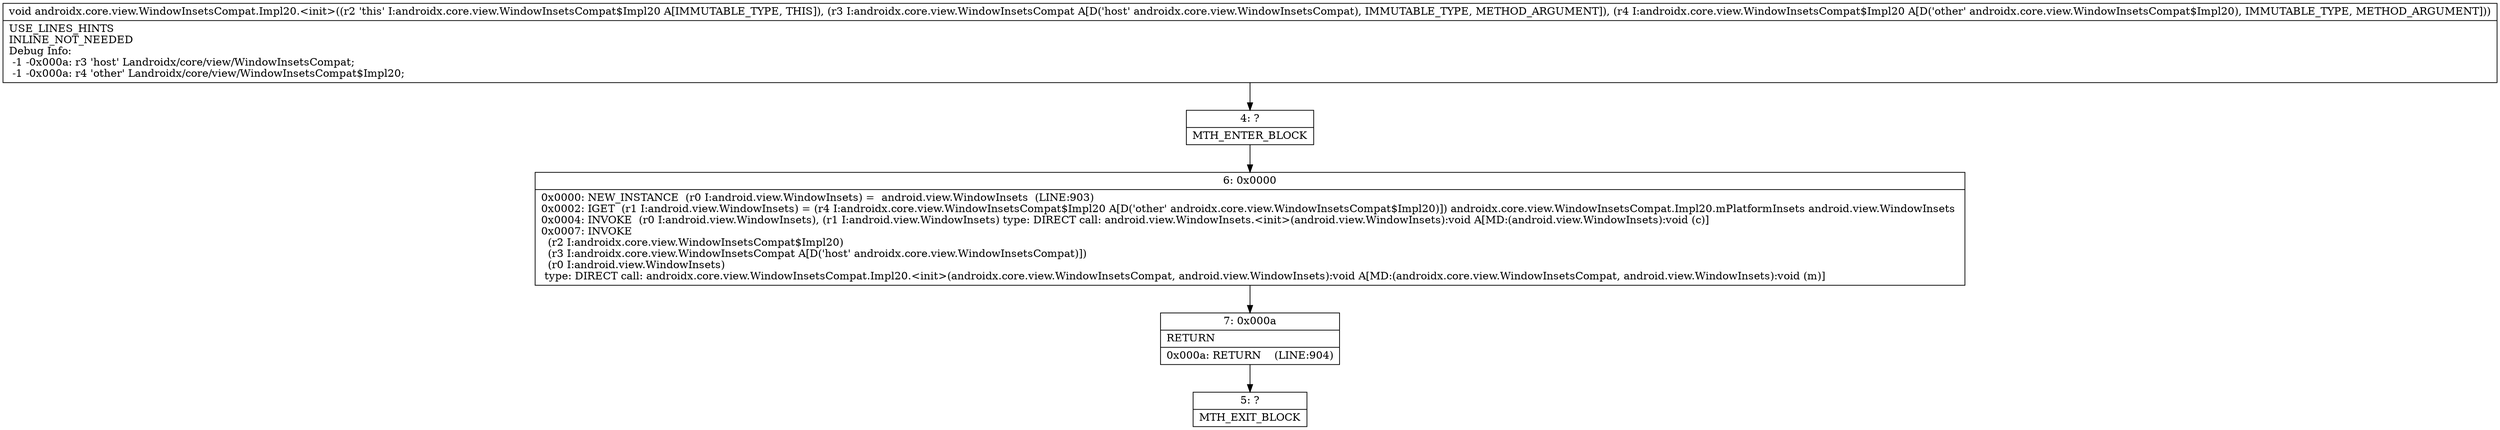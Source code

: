 digraph "CFG forandroidx.core.view.WindowInsetsCompat.Impl20.\<init\>(Landroidx\/core\/view\/WindowInsetsCompat;Landroidx\/core\/view\/WindowInsetsCompat$Impl20;)V" {
Node_4 [shape=record,label="{4\:\ ?|MTH_ENTER_BLOCK\l}"];
Node_6 [shape=record,label="{6\:\ 0x0000|0x0000: NEW_INSTANCE  (r0 I:android.view.WindowInsets) =  android.view.WindowInsets  (LINE:903)\l0x0002: IGET  (r1 I:android.view.WindowInsets) = (r4 I:androidx.core.view.WindowInsetsCompat$Impl20 A[D('other' androidx.core.view.WindowInsetsCompat$Impl20)]) androidx.core.view.WindowInsetsCompat.Impl20.mPlatformInsets android.view.WindowInsets \l0x0004: INVOKE  (r0 I:android.view.WindowInsets), (r1 I:android.view.WindowInsets) type: DIRECT call: android.view.WindowInsets.\<init\>(android.view.WindowInsets):void A[MD:(android.view.WindowInsets):void (c)]\l0x0007: INVOKE  \l  (r2 I:androidx.core.view.WindowInsetsCompat$Impl20)\l  (r3 I:androidx.core.view.WindowInsetsCompat A[D('host' androidx.core.view.WindowInsetsCompat)])\l  (r0 I:android.view.WindowInsets)\l type: DIRECT call: androidx.core.view.WindowInsetsCompat.Impl20.\<init\>(androidx.core.view.WindowInsetsCompat, android.view.WindowInsets):void A[MD:(androidx.core.view.WindowInsetsCompat, android.view.WindowInsets):void (m)]\l}"];
Node_7 [shape=record,label="{7\:\ 0x000a|RETURN\l|0x000a: RETURN    (LINE:904)\l}"];
Node_5 [shape=record,label="{5\:\ ?|MTH_EXIT_BLOCK\l}"];
MethodNode[shape=record,label="{void androidx.core.view.WindowInsetsCompat.Impl20.\<init\>((r2 'this' I:androidx.core.view.WindowInsetsCompat$Impl20 A[IMMUTABLE_TYPE, THIS]), (r3 I:androidx.core.view.WindowInsetsCompat A[D('host' androidx.core.view.WindowInsetsCompat), IMMUTABLE_TYPE, METHOD_ARGUMENT]), (r4 I:androidx.core.view.WindowInsetsCompat$Impl20 A[D('other' androidx.core.view.WindowInsetsCompat$Impl20), IMMUTABLE_TYPE, METHOD_ARGUMENT]))  | USE_LINES_HINTS\lINLINE_NOT_NEEDED\lDebug Info:\l  \-1 \-0x000a: r3 'host' Landroidx\/core\/view\/WindowInsetsCompat;\l  \-1 \-0x000a: r4 'other' Landroidx\/core\/view\/WindowInsetsCompat$Impl20;\l}"];
MethodNode -> Node_4;Node_4 -> Node_6;
Node_6 -> Node_7;
Node_7 -> Node_5;
}

